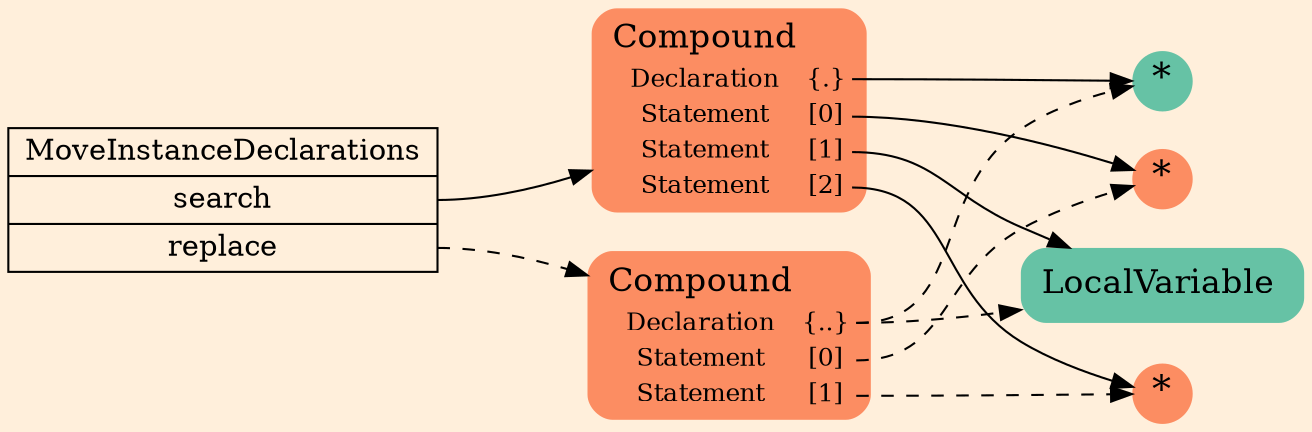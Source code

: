 digraph Inferno {
graph [
rankdir = "LR"
ranksep = 1.0
size = "14,20"
bgcolor = antiquewhite1
];
node [
];
"/CR#P30-0" [
shape = "record"
fillcolor = "transparent"
label = "<fixed> MoveInstanceDeclarations | <port0> search | <port1> replace"
style = "filled"
fontsize = "14"
fillcolor = antiquewhite1
];
"/#B-2-472" [
shape = "plaintext"
fillcolor = "/set28/2"
label = <<TABLE BORDER="0" CELLBORDER="0" CELLSPACING="0">
 <TR>
  <TD><FONT POINT-SIZE="16.0">Compound</FONT></TD>
  <TD></TD>
 </TR>
 <TR>
  <TD>Declaration</TD>
  <TD PORT="port0">{.}</TD>
 </TR>
 <TR>
  <TD>Statement</TD>
  <TD PORT="port1">[0]</TD>
 </TR>
 <TR>
  <TD>Statement</TD>
  <TD PORT="port2">[1]</TD>
 </TR>
 <TR>
  <TD>Statement</TD>
  <TD PORT="port3">[2]</TD>
 </TR>
</TABLE>>
style = "rounded,filled"
fontsize = "12"
];
"/#B-2-474" [
shape = "circle"
fillcolor = "/set28/1"
label = <*>
style = "filled"
fontsize = "18"
penwidth = 0.0
fixedsize = true
width = 0.4
height = 0.4
];
"/#B-2-475" [
shape = "circle"
fillcolor = "/set28/2"
label = <*>
style = "filled"
fontsize = "18"
penwidth = 0.0
fixedsize = true
width = 0.4
height = 0.4
];
"/#B-2-473" [
shape = "plaintext"
fillcolor = "/set28/1"
label = <<TABLE BORDER="0" CELLBORDER="0" CELLSPACING="0">
 <TR>
  <TD><FONT POINT-SIZE="16.0">LocalVariable</FONT></TD>
  <TD></TD>
 </TR>
</TABLE>>
style = "rounded,filled"
fontsize = "12"
];
"/#B-2-476" [
shape = "circle"
fillcolor = "/set28/2"
label = <*>
style = "filled"
fontsize = "18"
penwidth = 0.0
fixedsize = true
width = 0.4
height = 0.4
];
"/#B-2-477" [
shape = "plaintext"
fillcolor = "/set28/2"
label = <<TABLE BORDER="0" CELLBORDER="0" CELLSPACING="0">
 <TR>
  <TD><FONT POINT-SIZE="16.0">Compound</FONT></TD>
  <TD></TD>
 </TR>
 <TR>
  <TD>Declaration</TD>
  <TD PORT="port0">{..}</TD>
 </TR>
 <TR>
  <TD>Statement</TD>
  <TD PORT="port1">[0]</TD>
 </TR>
 <TR>
  <TD>Statement</TD>
  <TD PORT="port2">[1]</TD>
 </TR>
</TABLE>>
style = "rounded,filled"
fontsize = "12"
];
"/CR#P30-0":port0 -> "/#B-2-472" [style="solid"
];
"/CR#P30-0":port1 -> "/#B-2-477" [style="dashed"
];
"/#B-2-472":port0 -> "/#B-2-474" [style="solid"
];
"/#B-2-472":port1 -> "/#B-2-475" [style="solid"
];
"/#B-2-472":port2 -> "/#B-2-473" [style="solid"
];
"/#B-2-472":port3 -> "/#B-2-476" [style="solid"
];
"/#B-2-477":port0 -> "/#B-2-473" [style="dashed"
];
"/#B-2-477":port0 -> "/#B-2-474" [style="dashed"
];
"/#B-2-477":port1 -> "/#B-2-475" [style="dashed"
];
"/#B-2-477":port2 -> "/#B-2-476" [style="dashed"
];
}
